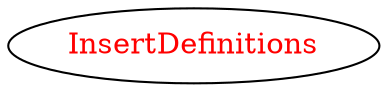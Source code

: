 digraph dependencyGraph {
 concentrate=true;
 ranksep="2.0";
 rankdir="LR"; 
 splines="ortho";
"InsertDefinitions" [fontcolor="red"];
}